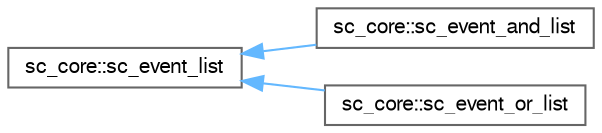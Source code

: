 digraph "Graphical Class Hierarchy"
{
 // LATEX_PDF_SIZE
  bgcolor="transparent";
  edge [fontname=FreeSans,fontsize=10,labelfontname=FreeSans,labelfontsize=10];
  node [fontname=FreeSans,fontsize=10,shape=box,height=0.2,width=0.4];
  rankdir="LR";
  Node0 [id="Node000000",label="sc_core::sc_event_list",height=0.2,width=0.4,color="grey40", fillcolor="white", style="filled",URL="$a02041.html",tooltip=" "];
  Node0 -> Node1 [id="edge6_Node000000_Node000001",dir="back",color="steelblue1",style="solid",tooltip=" "];
  Node1 [id="Node000001",label="sc_core::sc_event_and_list",height=0.2,width=0.4,color="grey40", fillcolor="white", style="filled",URL="$a02045.html",tooltip=" "];
  Node0 -> Node2 [id="edge7_Node000000_Node000002",dir="back",color="steelblue1",style="solid",tooltip=" "];
  Node2 [id="Node000002",label="sc_core::sc_event_or_list",height=0.2,width=0.4,color="grey40", fillcolor="white", style="filled",URL="$a02049.html",tooltip=" "];
}
